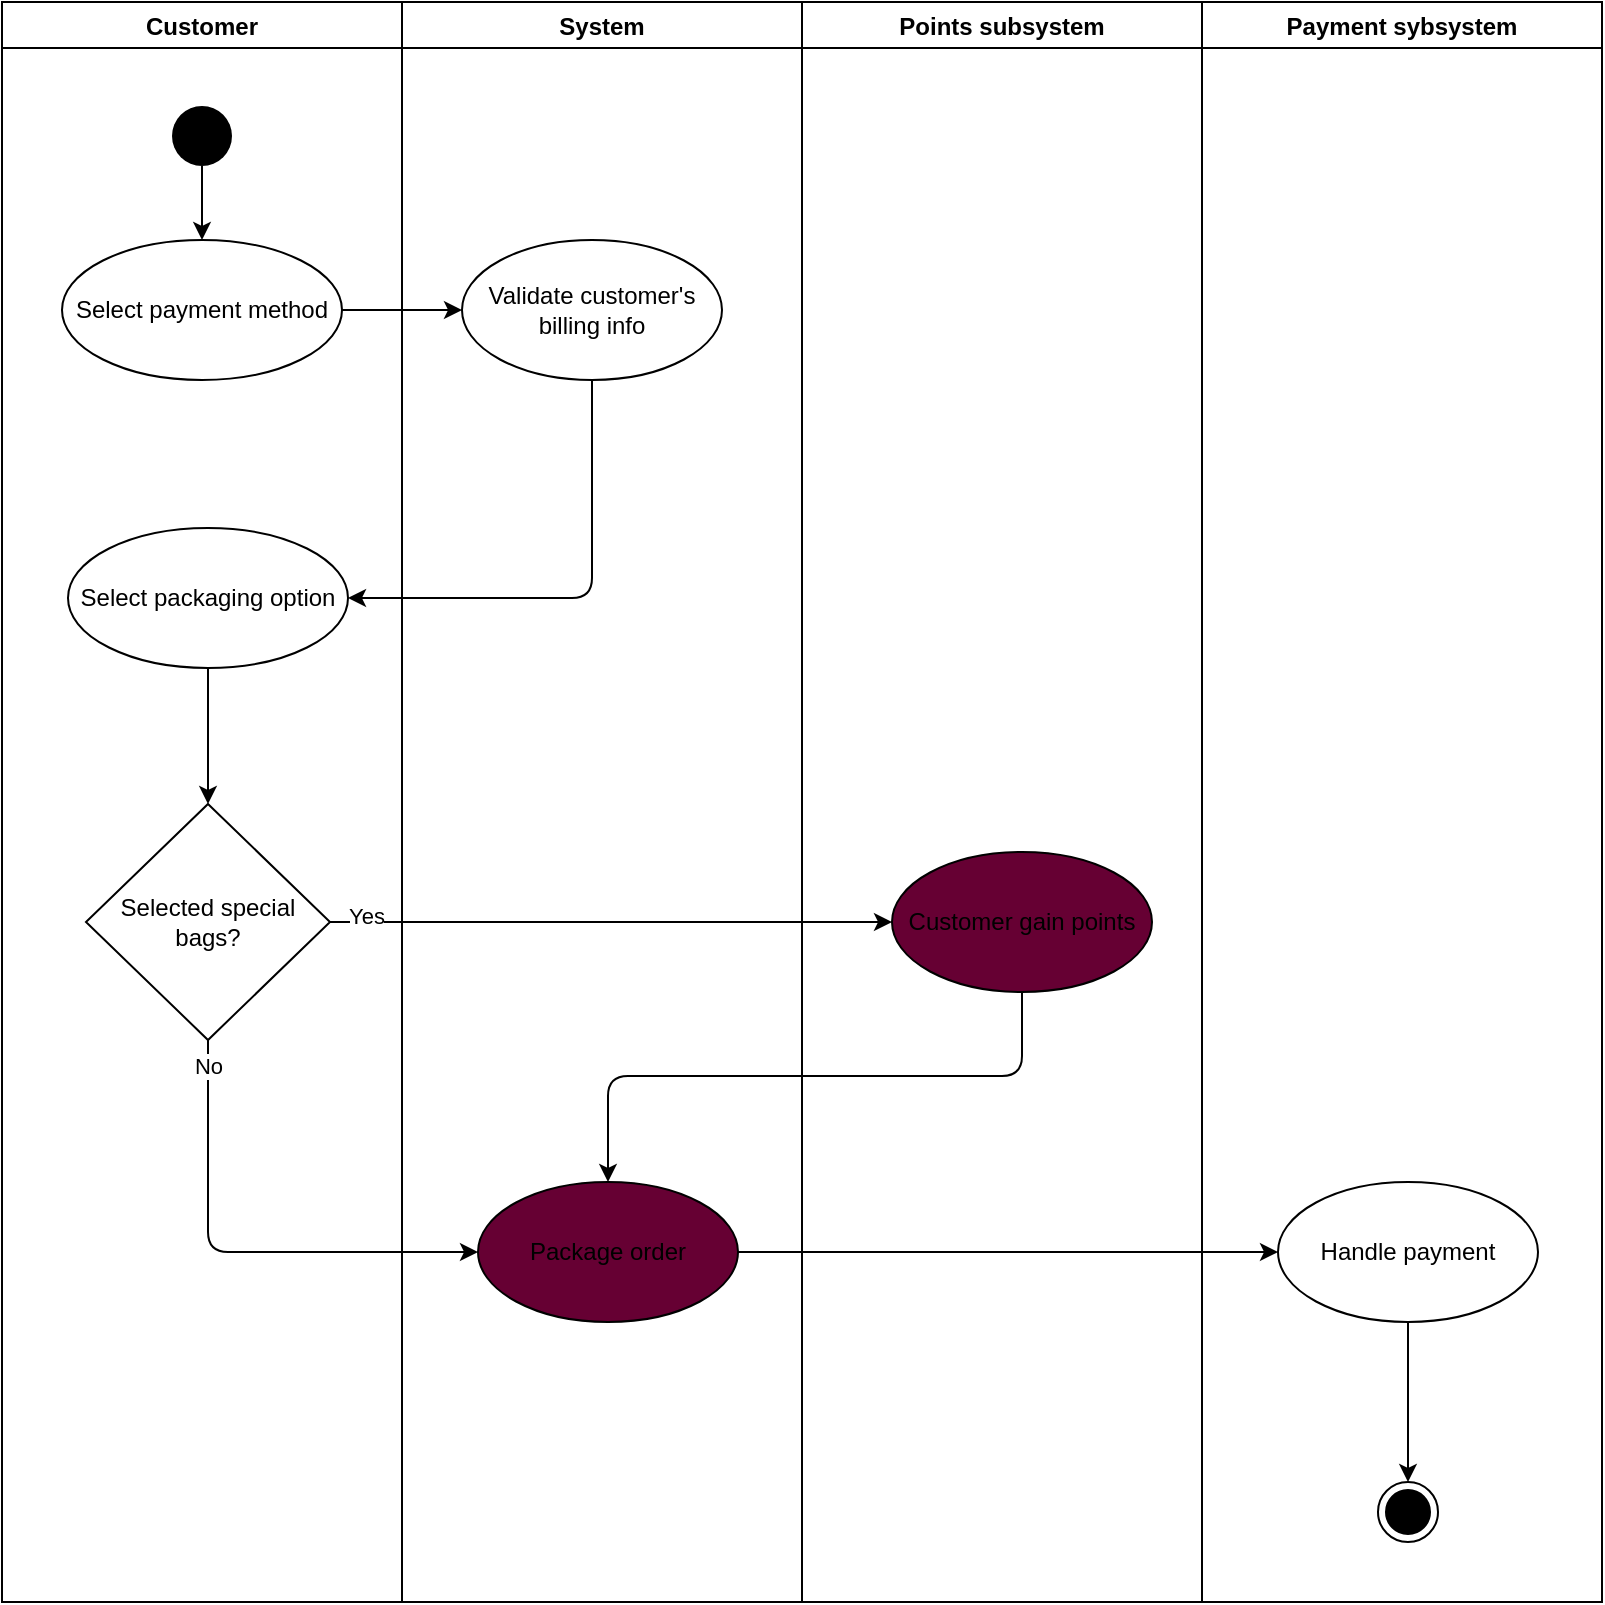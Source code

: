 <mxfile>
    <diagram id="Ao1l1A38CrJwPypZK3r1" name="Page-1">
        <mxGraphModel dx="1171" dy="783" grid="0" gridSize="10" guides="1" tooltips="1" connect="1" arrows="1" fold="1" page="0" pageScale="1" pageWidth="850" pageHeight="1100" math="0" shadow="0">
            <root>
                <mxCell id="0"/>
                <mxCell id="1" parent="0"/>
                <mxCell id="2" value="Customer" style="swimlane;" vertex="1" parent="1">
                    <mxGeometry x="69" y="51" width="200" height="800" as="geometry">
                        <mxRectangle x="270" y="160" width="130" height="23" as="alternateBounds"/>
                    </mxGeometry>
                </mxCell>
                <mxCell id="24" style="edgeStyle=orthogonalEdgeStyle;html=1;" edge="1" parent="2" source="6" target="13">
                    <mxGeometry relative="1" as="geometry">
                        <mxPoint x="109" y="80" as="sourcePoint"/>
                    </mxGeometry>
                </mxCell>
                <mxCell id="6" value="" style="ellipse;fillColor=#000000;strokeColor=none;" vertex="1" parent="2">
                    <mxGeometry x="85" y="52" width="30" height="30" as="geometry"/>
                </mxCell>
                <mxCell id="13" value="Select payment method" style="ellipse;whiteSpace=wrap;html=1;" vertex="1" parent="2">
                    <mxGeometry x="30" y="119" width="140" height="70" as="geometry"/>
                </mxCell>
                <mxCell id="27" style="edgeStyle=orthogonalEdgeStyle;html=1;" edge="1" parent="2" source="15" target="16">
                    <mxGeometry relative="1" as="geometry"/>
                </mxCell>
                <mxCell id="15" value="Select packaging option" style="ellipse;whiteSpace=wrap;html=1;" vertex="1" parent="2">
                    <mxGeometry x="33" y="263" width="140" height="70" as="geometry"/>
                </mxCell>
                <mxCell id="16" value="Selected special bags?" style="rhombus;whiteSpace=wrap;html=1;" vertex="1" parent="2">
                    <mxGeometry x="42" y="401" width="122" height="118" as="geometry"/>
                </mxCell>
                <mxCell id="3" value="System" style="swimlane;startSize=23;" vertex="1" parent="1">
                    <mxGeometry x="269" y="51" width="200" height="800" as="geometry">
                        <mxRectangle x="270" y="160" width="130" height="23" as="alternateBounds"/>
                    </mxGeometry>
                </mxCell>
                <mxCell id="14" value="Validate customer's billing info" style="ellipse;whiteSpace=wrap;html=1;" vertex="1" parent="3">
                    <mxGeometry x="30" y="119" width="130" height="70" as="geometry"/>
                </mxCell>
                <mxCell id="21" value="Package order" style="ellipse;whiteSpace=wrap;html=1;fillColor=#660033;" vertex="1" parent="3">
                    <mxGeometry x="38" y="590" width="130" height="70" as="geometry"/>
                </mxCell>
                <mxCell id="4" value="Payment sybsystem" style="swimlane;" vertex="1" parent="1">
                    <mxGeometry x="669" y="51" width="200" height="800" as="geometry">
                        <mxRectangle x="270" y="160" width="130" height="23" as="alternateBounds"/>
                    </mxGeometry>
                </mxCell>
                <mxCell id="7" value="" style="ellipse;html=1;shape=endState;fillColor=#000000;strokeColor=#000000;" vertex="1" parent="4">
                    <mxGeometry x="88" y="740" width="30" height="30" as="geometry"/>
                </mxCell>
                <mxCell id="33" style="edgeStyle=orthogonalEdgeStyle;html=1;" edge="1" parent="4" source="23" target="7">
                    <mxGeometry relative="1" as="geometry"/>
                </mxCell>
                <mxCell id="23" value="Handle payment" style="ellipse;whiteSpace=wrap;html=1;" vertex="1" parent="4">
                    <mxGeometry x="38" y="590" width="130" height="70" as="geometry"/>
                </mxCell>
                <mxCell id="18" value="Points subsystem" style="swimlane;startSize=23;" vertex="1" parent="1">
                    <mxGeometry x="469" y="51" width="200" height="800" as="geometry">
                        <mxRectangle x="270" y="160" width="130" height="23" as="alternateBounds"/>
                    </mxGeometry>
                </mxCell>
                <mxCell id="20" value="Customer gain points" style="ellipse;whiteSpace=wrap;html=1;fillColor=#660033;" vertex="1" parent="18">
                    <mxGeometry x="45" y="425" width="130" height="70" as="geometry"/>
                </mxCell>
                <mxCell id="25" style="edgeStyle=orthogonalEdgeStyle;html=1;" edge="1" parent="1" source="13" target="14">
                    <mxGeometry relative="1" as="geometry"/>
                </mxCell>
                <mxCell id="26" style="edgeStyle=orthogonalEdgeStyle;html=1;" edge="1" parent="1" source="14" target="15">
                    <mxGeometry relative="1" as="geometry">
                        <Array as="points">
                            <mxPoint x="364" y="349"/>
                        </Array>
                    </mxGeometry>
                </mxCell>
                <mxCell id="28" style="edgeStyle=orthogonalEdgeStyle;html=1;" edge="1" parent="1" source="16" target="20">
                    <mxGeometry relative="1" as="geometry"/>
                </mxCell>
                <mxCell id="34" value="Yes" style="edgeLabel;html=1;align=center;verticalAlign=middle;resizable=0;points=[];" vertex="1" connectable="0" parent="28">
                    <mxGeometry x="-0.091" y="2" relative="1" as="geometry">
                        <mxPoint x="-110" y="-1" as="offset"/>
                    </mxGeometry>
                </mxCell>
                <mxCell id="29" style="edgeStyle=orthogonalEdgeStyle;html=1;" edge="1" parent="1" source="16" target="21">
                    <mxGeometry relative="1" as="geometry">
                        <Array as="points">
                            <mxPoint x="172" y="676"/>
                        </Array>
                    </mxGeometry>
                </mxCell>
                <mxCell id="35" value="No" style="edgeLabel;html=1;align=center;verticalAlign=middle;resizable=0;points=[];" vertex="1" connectable="0" parent="29">
                    <mxGeometry x="-0.734" y="-1" relative="1" as="geometry">
                        <mxPoint x="1" y="-19" as="offset"/>
                    </mxGeometry>
                </mxCell>
                <mxCell id="30" style="edgeStyle=orthogonalEdgeStyle;html=1;" edge="1" parent="1" source="20" target="21">
                    <mxGeometry relative="1" as="geometry">
                        <Array as="points">
                            <mxPoint x="579" y="588"/>
                            <mxPoint x="372" y="588"/>
                        </Array>
                    </mxGeometry>
                </mxCell>
                <mxCell id="31" style="edgeStyle=orthogonalEdgeStyle;html=1;" edge="1" parent="1" source="21" target="23">
                    <mxGeometry relative="1" as="geometry"/>
                </mxCell>
            </root>
        </mxGraphModel>
    </diagram>
</mxfile>